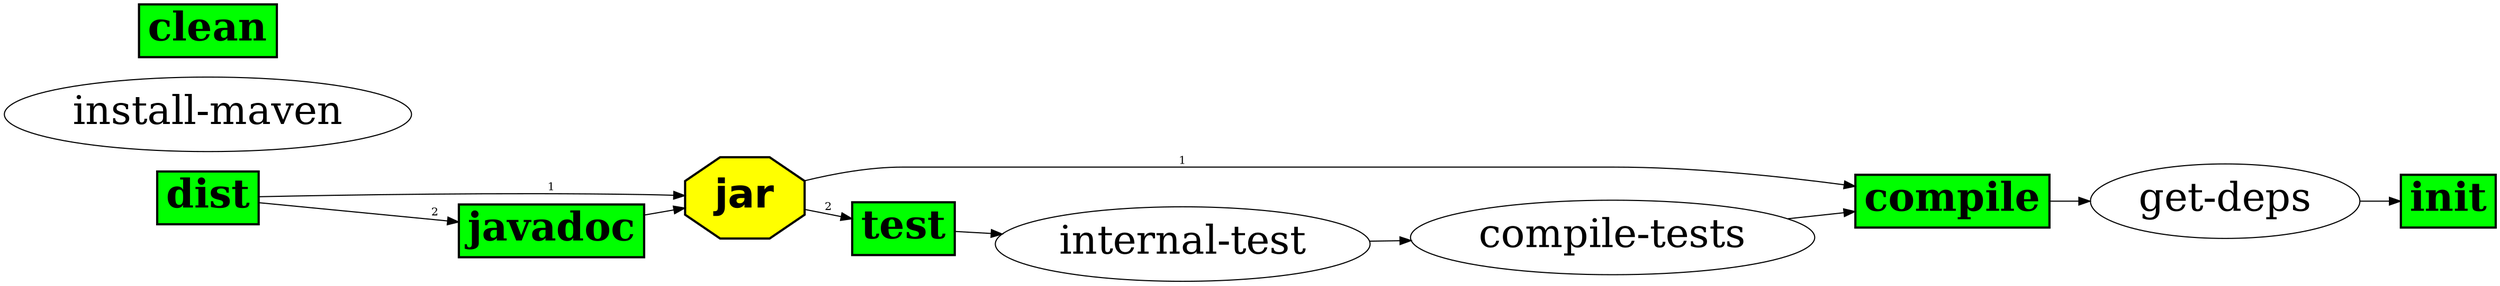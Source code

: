 digraph "grand" {
graph [rankdir="LR"];
node [fontsize="36"];
edge [fontsize="10"];
"jar" [shape=octagon,fillcolor="yellow",style="filled,bold",fontname="Helvetica-Bold",comment="o Create the jar"];
"jar" -> "compile" [label="1"];
"jar" -> "test" [label="2"];

"install-maven"

"compile-tests"
"compile-tests" -> "compile";

"javadoc" [shape=box,fillcolor="lime",style="filled,bold",fontname="Times-Bold",comment="o Generate javadoc"];
"javadoc" -> "jar";

"test" [shape=box,fillcolor="lime",style="filled,bold",fontname="Times-Bold",comment="o Run the test cases"];
"test" -> "internal-test";

"clean" [shape=box,fillcolor="lime",style="filled,bold",fontname="Times-Bold",comment="o Clean up the generated directories"];

"dist" [shape=box,fillcolor="lime",style="filled,bold",fontname="Times-Bold",comment="o Create a distribution"];
"dist" -> "jar" [label="1"];
"dist" -> "javadoc" [label="2"];

"get-deps"
"get-deps" -> "init";

"init" [shape=box,fillcolor="lime",style="filled,bold",fontname="Times-Bold",comment="o Initializes some properties"];

"internal-test"
"internal-test" -> "compile-tests";

"compile" [shape=box,fillcolor="lime",style="filled,bold",fontname="Times-Bold",comment="o Compile the code"];
"compile" -> "get-deps";

}
